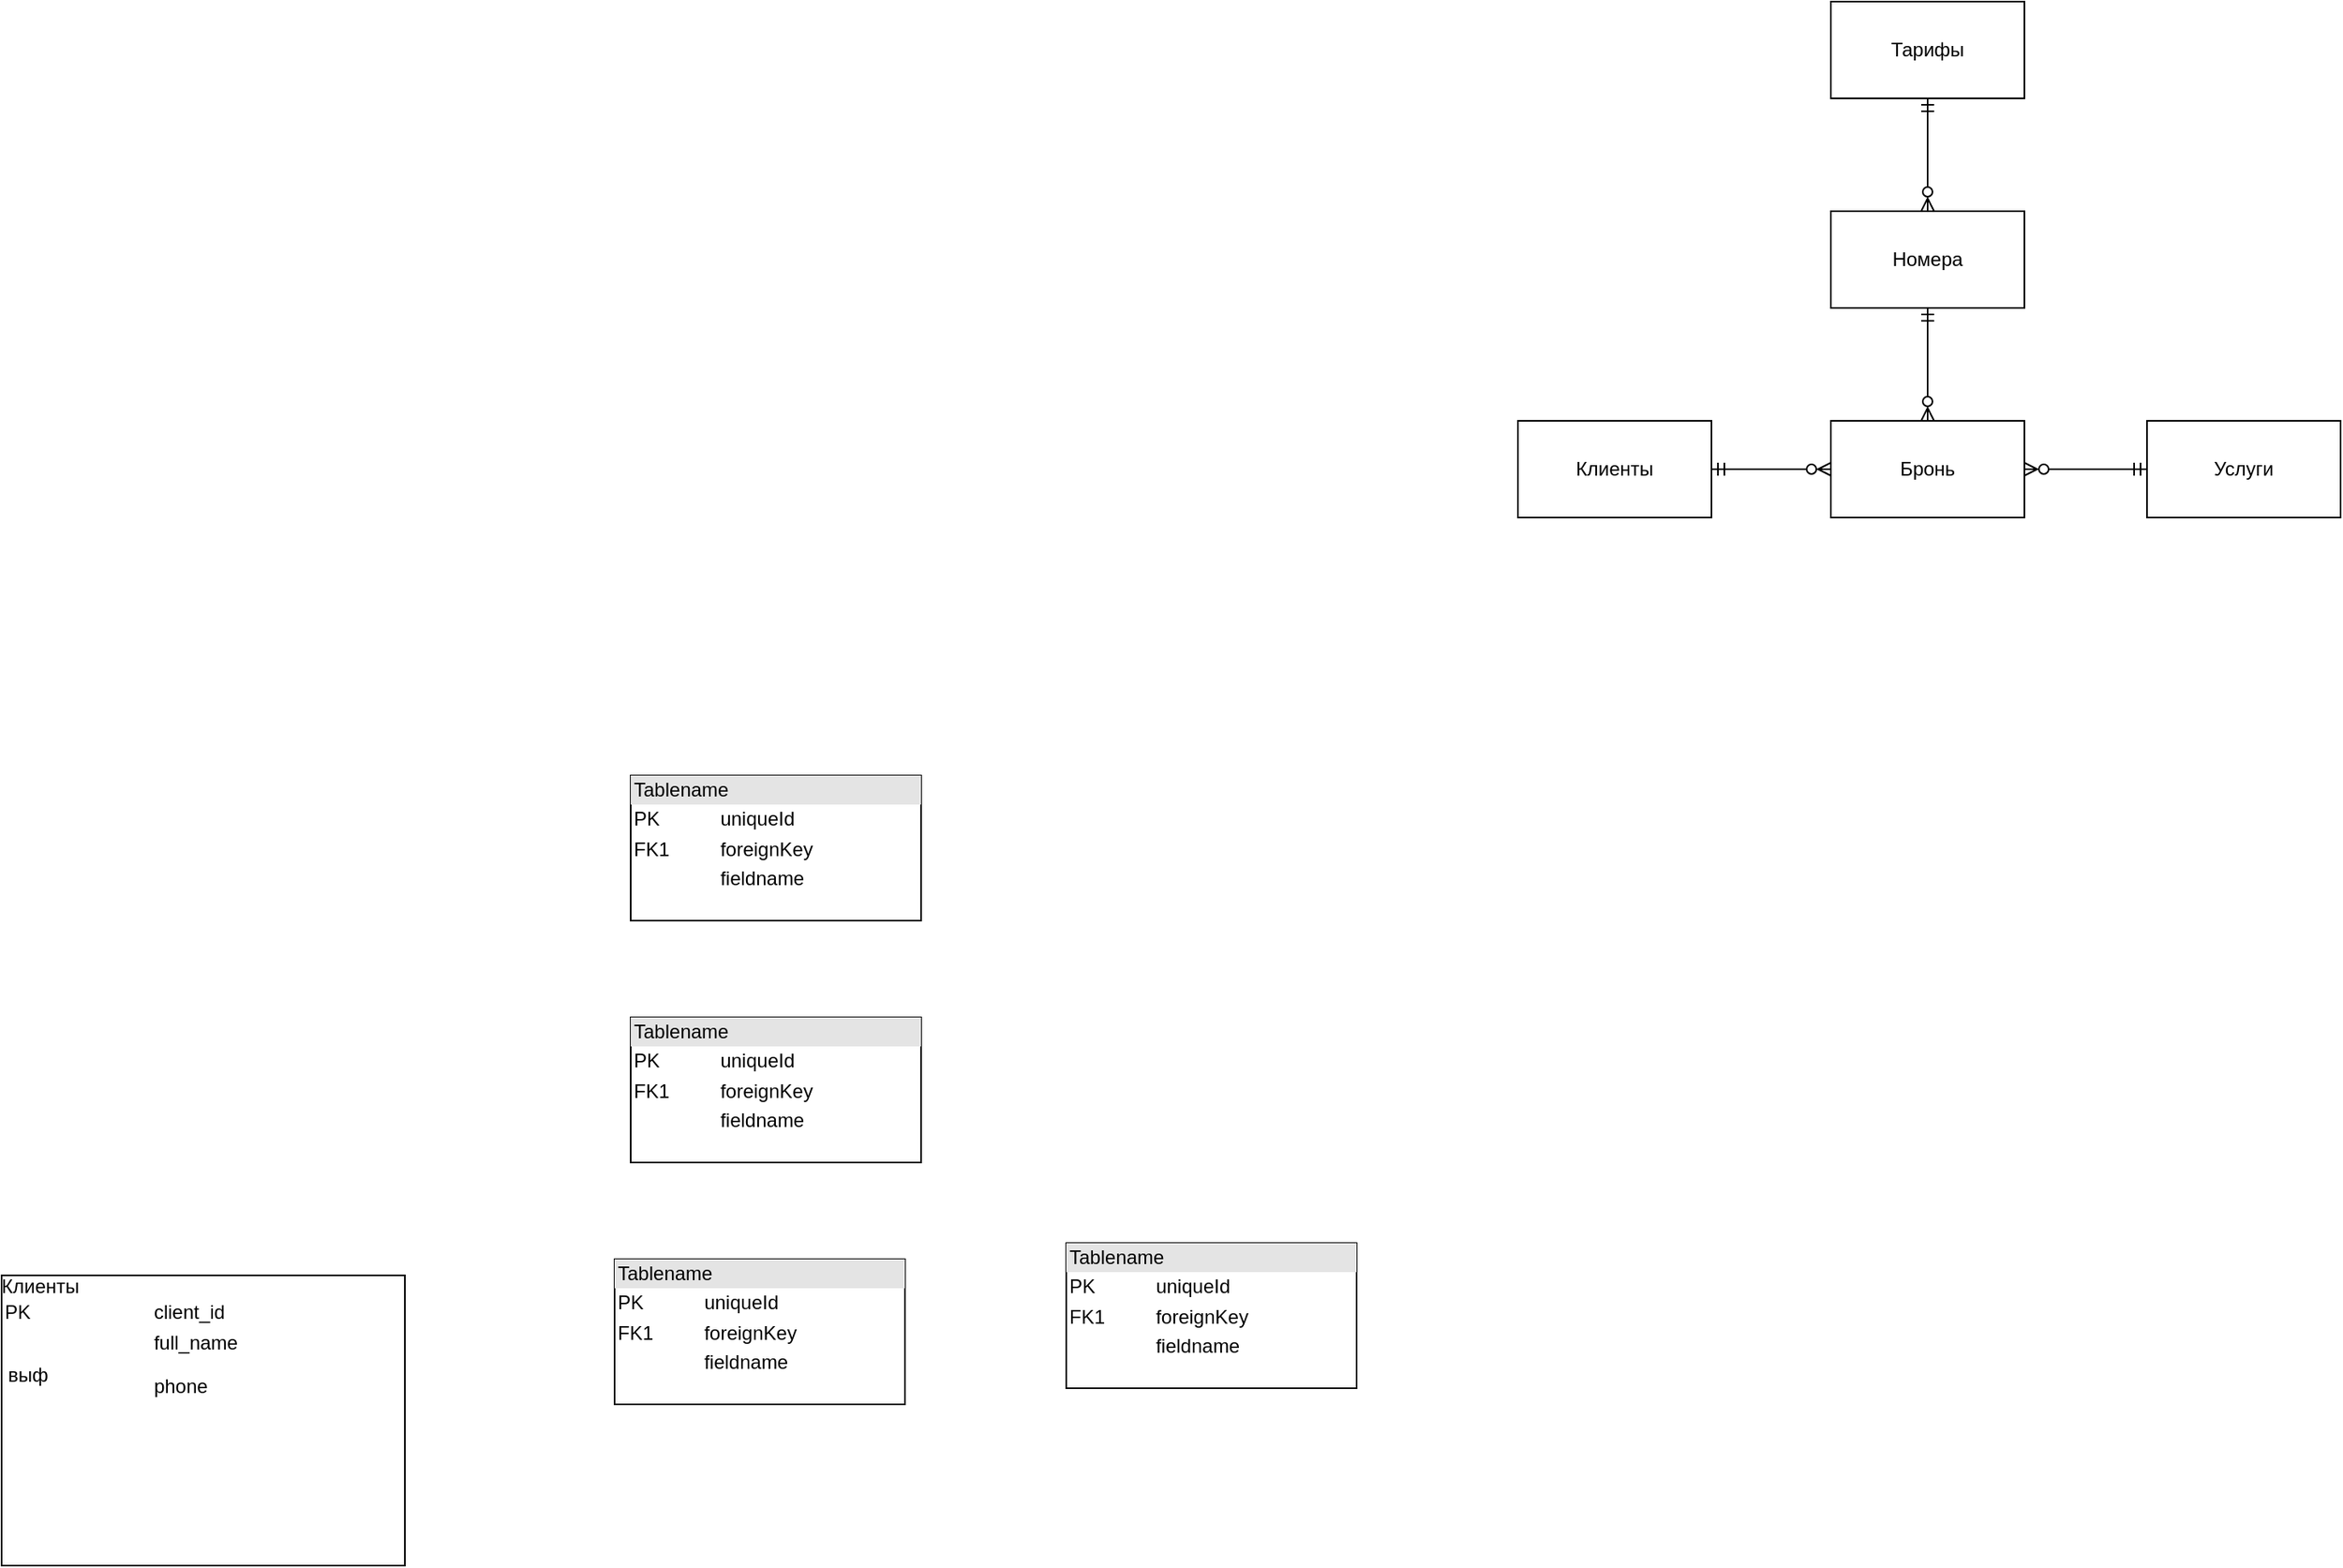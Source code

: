 <mxfile version="26.2.9">
  <diagram name="Страница — 1" id="Cvo838JXjRQ1sps7LfCY">
    <mxGraphModel dx="451" dy="1410" grid="1" gridSize="10" guides="1" tooltips="1" connect="1" arrows="1" fold="1" page="1" pageScale="1" pageWidth="827" pageHeight="1169" math="0" shadow="0">
      <root>
        <mxCell id="0" />
        <mxCell id="1" parent="0" />
        <mxCell id="Ap2N0Mk9_jq7jNBRvgTO-2" value="" style="edgeStyle=orthogonalEdgeStyle;rounded=0;orthogonalLoop=1;jettySize=auto;html=1;endArrow=ERzeroToMany;endFill=0;startArrow=ERmandOne;startFill=0;" edge="1" parent="1" source="Ap2N0Mk9_jq7jNBRvgTO-3" target="Ap2N0Mk9_jq7jNBRvgTO-4">
          <mxGeometry relative="1" as="geometry" />
        </mxCell>
        <mxCell id="Ap2N0Mk9_jq7jNBRvgTO-3" value="Клиенты" style="rounded=0;whiteSpace=wrap;html=1;" vertex="1" parent="1">
          <mxGeometry x="1120" y="-40" width="120" height="60" as="geometry" />
        </mxCell>
        <mxCell id="Ap2N0Mk9_jq7jNBRvgTO-4" value="Бронь" style="rounded=0;whiteSpace=wrap;html=1;" vertex="1" parent="1">
          <mxGeometry x="1314" y="-40" width="120" height="60" as="geometry" />
        </mxCell>
        <mxCell id="Ap2N0Mk9_jq7jNBRvgTO-5" value="" style="edgeStyle=orthogonalEdgeStyle;rounded=0;orthogonalLoop=1;jettySize=auto;html=1;endArrow=ERzeroToMany;endFill=0;startArrow=ERmandOne;startFill=0;" edge="1" parent="1" source="Ap2N0Mk9_jq7jNBRvgTO-6" target="Ap2N0Mk9_jq7jNBRvgTO-4">
          <mxGeometry relative="1" as="geometry" />
        </mxCell>
        <mxCell id="Ap2N0Mk9_jq7jNBRvgTO-6" value="Услуги" style="rounded=0;whiteSpace=wrap;html=1;" vertex="1" parent="1">
          <mxGeometry x="1510" y="-40" width="120" height="60" as="geometry" />
        </mxCell>
        <mxCell id="Ap2N0Mk9_jq7jNBRvgTO-7" value="" style="edgeStyle=orthogonalEdgeStyle;rounded=0;orthogonalLoop=1;jettySize=auto;html=1;startArrow=ERmandOne;startFill=0;endArrow=ERzeroToMany;endFill=0;" edge="1" parent="1" source="Ap2N0Mk9_jq7jNBRvgTO-8" target="Ap2N0Mk9_jq7jNBRvgTO-4">
          <mxGeometry relative="1" as="geometry" />
        </mxCell>
        <mxCell id="Ap2N0Mk9_jq7jNBRvgTO-8" value="Номера" style="rounded=0;whiteSpace=wrap;html=1;" vertex="1" parent="1">
          <mxGeometry x="1314" y="-170" width="120" height="60" as="geometry" />
        </mxCell>
        <mxCell id="Ap2N0Mk9_jq7jNBRvgTO-9" value="" style="edgeStyle=orthogonalEdgeStyle;rounded=0;orthogonalLoop=1;jettySize=auto;html=1;endArrow=ERzeroToMany;endFill=0;startArrow=ERmandOne;startFill=0;" edge="1" parent="1" source="Ap2N0Mk9_jq7jNBRvgTO-10" target="Ap2N0Mk9_jq7jNBRvgTO-8">
          <mxGeometry relative="1" as="geometry" />
        </mxCell>
        <mxCell id="Ap2N0Mk9_jq7jNBRvgTO-10" value="Тарифы" style="rounded=0;whiteSpace=wrap;html=1;" vertex="1" parent="1">
          <mxGeometry x="1314" y="-300" width="120" height="60" as="geometry" />
        </mxCell>
        <mxCell id="Ap2N0Mk9_jq7jNBRvgTO-11" value="Клиенты&lt;table style=&quot;width:100%;font-size:1em;&quot; cellpadding=&quot;2&quot; cellspacing=&quot;0&quot;&gt;&lt;tbody&gt;&lt;tr&gt;&lt;td&gt;PK&lt;/td&gt;&lt;td&gt;client_id&lt;/td&gt;&lt;/tr&gt;&lt;tr&gt;&lt;td&gt;&lt;br&gt;&lt;/td&gt;&lt;td&gt;full_name&lt;/td&gt;&lt;/tr&gt;&lt;tr&gt;&lt;td&gt;&lt;table style=&quot;width:100%;font-size:1em;&quot; cellpadding=&quot;2&quot; cellspacing=&quot;0&quot;&gt;&lt;tbody&gt;&lt;tr&gt;&lt;td&gt;выф&lt;/td&gt;&lt;/tr&gt;&lt;/tbody&gt;&lt;/table&gt;&lt;br&gt;&lt;/td&gt;&lt;td&gt;phone&lt;/td&gt;&lt;/tr&gt;&lt;/tbody&gt;&lt;/table&gt;" style="verticalAlign=top;align=left;overflow=fill;html=1;whiteSpace=wrap;" vertex="1" parent="1">
          <mxGeometry x="180" y="490" width="250" height="180" as="geometry" />
        </mxCell>
        <mxCell id="Ap2N0Mk9_jq7jNBRvgTO-12" value="&lt;div style=&quot;box-sizing:border-box;width:100%;background:#e4e4e4;padding:2px;&quot;&gt;Tablename&lt;/div&gt;&lt;table style=&quot;width:100%;font-size:1em;&quot; cellpadding=&quot;2&quot; cellspacing=&quot;0&quot;&gt;&lt;tr&gt;&lt;td&gt;PK&lt;/td&gt;&lt;td&gt;uniqueId&lt;/td&gt;&lt;/tr&gt;&lt;tr&gt;&lt;td&gt;FK1&lt;/td&gt;&lt;td&gt;foreignKey&lt;/td&gt;&lt;/tr&gt;&lt;tr&gt;&lt;td&gt;&lt;/td&gt;&lt;td&gt;fieldname&lt;/td&gt;&lt;/tr&gt;&lt;/table&gt;" style="verticalAlign=top;align=left;overflow=fill;html=1;whiteSpace=wrap;" vertex="1" parent="1">
          <mxGeometry x="560" y="480" width="180" height="90" as="geometry" />
        </mxCell>
        <mxCell id="Ap2N0Mk9_jq7jNBRvgTO-13" value="&lt;div style=&quot;box-sizing:border-box;width:100%;background:#e4e4e4;padding:2px;&quot;&gt;Tablename&lt;/div&gt;&lt;table style=&quot;width:100%;font-size:1em;&quot; cellpadding=&quot;2&quot; cellspacing=&quot;0&quot;&gt;&lt;tr&gt;&lt;td&gt;PK&lt;/td&gt;&lt;td&gt;uniqueId&lt;/td&gt;&lt;/tr&gt;&lt;tr&gt;&lt;td&gt;FK1&lt;/td&gt;&lt;td&gt;foreignKey&lt;/td&gt;&lt;/tr&gt;&lt;tr&gt;&lt;td&gt;&lt;/td&gt;&lt;td&gt;fieldname&lt;/td&gt;&lt;/tr&gt;&lt;/table&gt;" style="verticalAlign=top;align=left;overflow=fill;html=1;whiteSpace=wrap;" vertex="1" parent="1">
          <mxGeometry x="840" y="470" width="180" height="90" as="geometry" />
        </mxCell>
        <mxCell id="Ap2N0Mk9_jq7jNBRvgTO-14" value="&lt;div style=&quot;box-sizing:border-box;width:100%;background:#e4e4e4;padding:2px;&quot;&gt;Tablename&lt;/div&gt;&lt;table style=&quot;width:100%;font-size:1em;&quot; cellpadding=&quot;2&quot; cellspacing=&quot;0&quot;&gt;&lt;tr&gt;&lt;td&gt;PK&lt;/td&gt;&lt;td&gt;uniqueId&lt;/td&gt;&lt;/tr&gt;&lt;tr&gt;&lt;td&gt;FK1&lt;/td&gt;&lt;td&gt;foreignKey&lt;/td&gt;&lt;/tr&gt;&lt;tr&gt;&lt;td&gt;&lt;/td&gt;&lt;td&gt;fieldname&lt;/td&gt;&lt;/tr&gt;&lt;/table&gt;" style="verticalAlign=top;align=left;overflow=fill;html=1;whiteSpace=wrap;" vertex="1" parent="1">
          <mxGeometry x="570" y="330" width="180" height="90" as="geometry" />
        </mxCell>
        <mxCell id="Ap2N0Mk9_jq7jNBRvgTO-15" value="&lt;div style=&quot;box-sizing:border-box;width:100%;background:#e4e4e4;padding:2px;&quot;&gt;Tablename&lt;/div&gt;&lt;table style=&quot;width:100%;font-size:1em;&quot; cellpadding=&quot;2&quot; cellspacing=&quot;0&quot;&gt;&lt;tr&gt;&lt;td&gt;PK&lt;/td&gt;&lt;td&gt;uniqueId&lt;/td&gt;&lt;/tr&gt;&lt;tr&gt;&lt;td&gt;FK1&lt;/td&gt;&lt;td&gt;foreignKey&lt;/td&gt;&lt;/tr&gt;&lt;tr&gt;&lt;td&gt;&lt;/td&gt;&lt;td&gt;fieldname&lt;/td&gt;&lt;/tr&gt;&lt;/table&gt;" style="verticalAlign=top;align=left;overflow=fill;html=1;whiteSpace=wrap;" vertex="1" parent="1">
          <mxGeometry x="570" y="180" width="180" height="90" as="geometry" />
        </mxCell>
      </root>
    </mxGraphModel>
  </diagram>
</mxfile>
